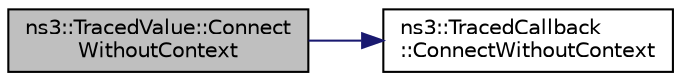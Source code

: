 digraph "ns3::TracedValue::ConnectWithoutContext"
{
 // LATEX_PDF_SIZE
  edge [fontname="Helvetica",fontsize="10",labelfontname="Helvetica",labelfontsize="10"];
  node [fontname="Helvetica",fontsize="10",shape=record];
  rankdir="LR";
  Node1 [label="ns3::TracedValue::Connect\lWithoutContext",height=0.2,width=0.4,color="black", fillcolor="grey75", style="filled", fontcolor="black",tooltip="Connect a Callback (without context.)"];
  Node1 -> Node2 [color="midnightblue",fontsize="10",style="solid",fontname="Helvetica"];
  Node2 [label="ns3::TracedCallback\l::ConnectWithoutContext",height=0.2,width=0.4,color="black", fillcolor="white", style="filled",URL="$classns3_1_1_traced_callback.html#a71427d8264d907cc56c95a4523a09d20",tooltip="Append a Callback to the chain (without a context)."];
}
